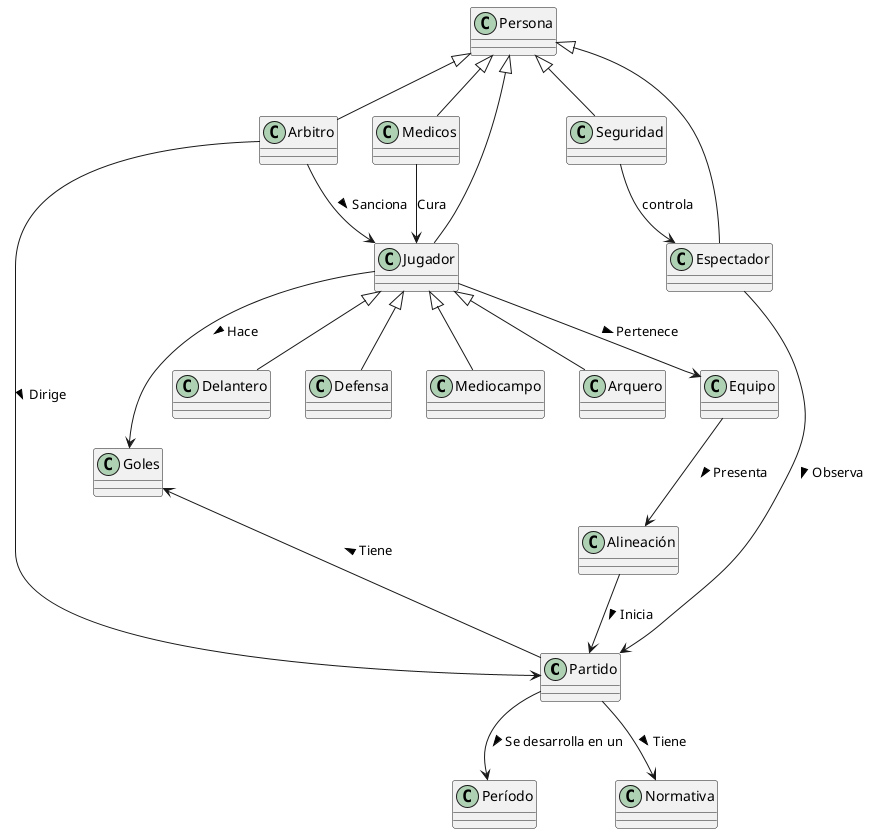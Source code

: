 @startuml

Partido  --> Período : Se desarrolla en un >

Alineación --> Partido : Inicia >
Equipo --> Alineación : Presenta >
Arbitro --> Partido : Dirige >
Arbitro --> Jugador : Sanciona >
Jugador --> Equipo : Pertenece >
Jugador --> Goles : Hace >
Jugador <|-- Delantero
Jugador <|-- Defensa
Jugador <|-- Mediocampo
Jugador <|-- Arquero

Partido --> Normativa : Tiene >
Partido --l> Goles : Tiene >

Espectador --> Partido : Observa >

Seguridad --> Espectador : controla

Medicos --> Jugador : Cura


Persona <|-- Arbitro
Persona <|-- Jugador
Persona <|-- Medicos
Persona <|-- Seguridad
Persona <|-- Espectador


@enduml 